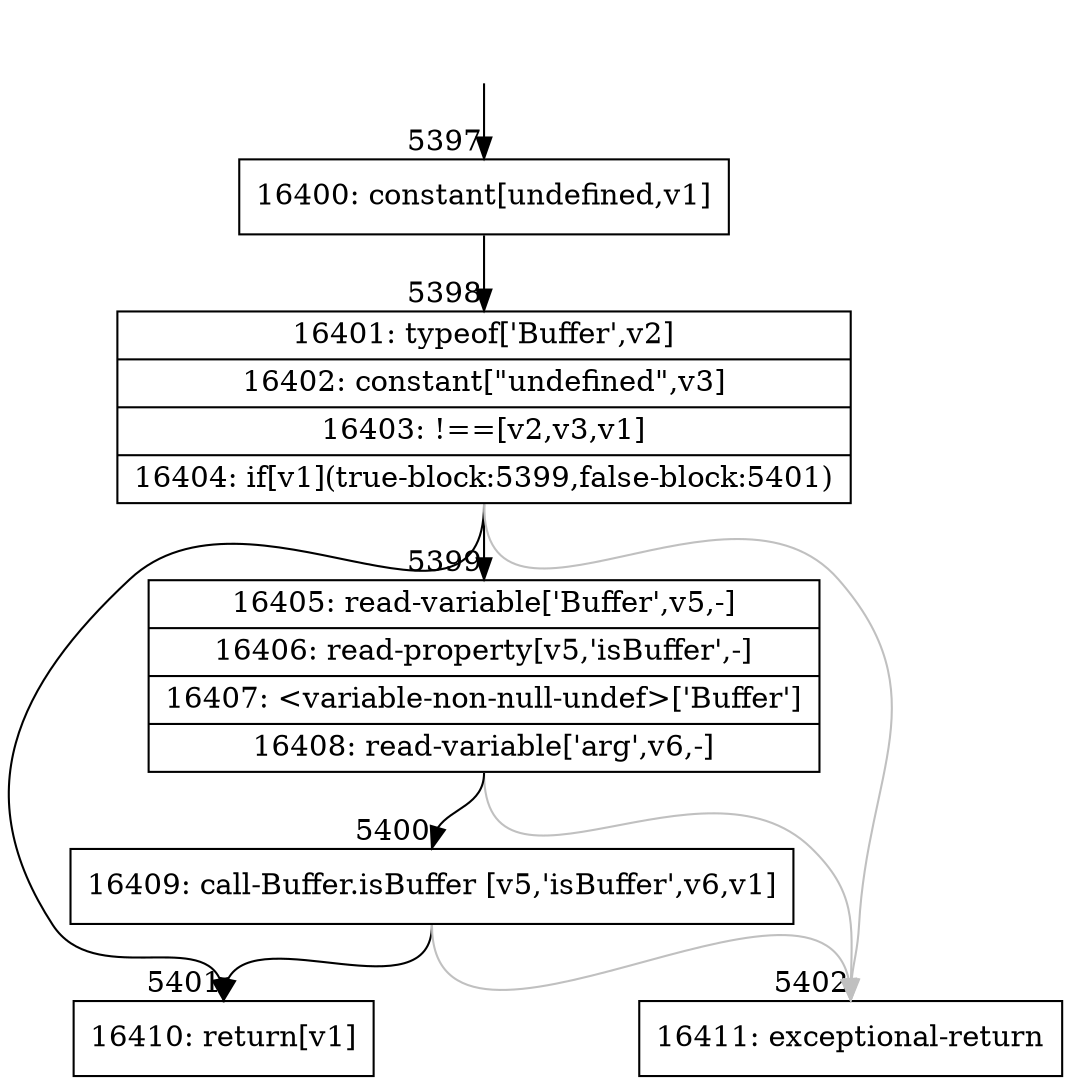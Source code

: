 digraph {
rankdir="TD"
BB_entry465[shape=none,label=""];
BB_entry465 -> BB5397 [tailport=s, headport=n, headlabel="    5397"]
BB5397 [shape=record label="{16400: constant[undefined,v1]}" ] 
BB5397 -> BB5398 [tailport=s, headport=n, headlabel="      5398"]
BB5398 [shape=record label="{16401: typeof['Buffer',v2]|16402: constant[\"undefined\",v3]|16403: !==[v2,v3,v1]|16404: if[v1](true-block:5399,false-block:5401)}" ] 
BB5398 -> BB5401 [tailport=s, headport=n, headlabel="      5401"]
BB5398 -> BB5399 [tailport=s, headport=n, headlabel="      5399"]
BB5398 -> BB5402 [tailport=s, headport=n, color=gray, headlabel="      5402"]
BB5399 [shape=record label="{16405: read-variable['Buffer',v5,-]|16406: read-property[v5,'isBuffer',-]|16407: \<variable-non-null-undef\>['Buffer']|16408: read-variable['arg',v6,-]}" ] 
BB5399 -> BB5400 [tailport=s, headport=n, headlabel="      5400"]
BB5399 -> BB5402 [tailport=s, headport=n, color=gray]
BB5400 [shape=record label="{16409: call-Buffer.isBuffer [v5,'isBuffer',v6,v1]}" ] 
BB5400 -> BB5401 [tailport=s, headport=n]
BB5400 -> BB5402 [tailport=s, headport=n, color=gray]
BB5401 [shape=record label="{16410: return[v1]}" ] 
BB5402 [shape=record label="{16411: exceptional-return}" ] 
//#$~ 6190
}
